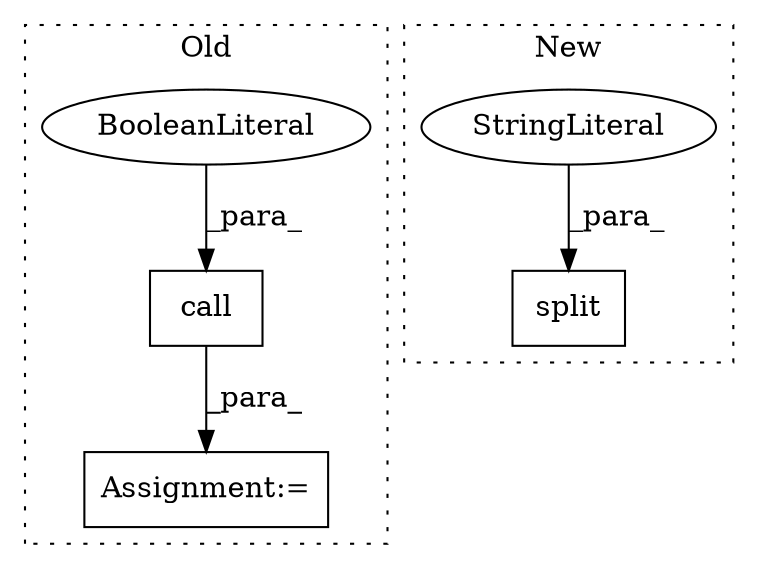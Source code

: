 digraph G {
subgraph cluster0 {
1 [label="call" a="32" s="281,323" l="5,1" shape="box"];
3 [label="BooleanLiteral" a="9" s="319" l="4" shape="ellipse"];
5 [label="Assignment:=" a="7" s="269" l="1" shape="box"];
label = "Old";
style="dotted";
}
subgraph cluster1 {
2 [label="split" a="32" s="776,786" l="6,1" shape="box"];
4 [label="StringLiteral" a="45" s="782" l="4" shape="ellipse"];
label = "New";
style="dotted";
}
1 -> 5 [label="_para_"];
3 -> 1 [label="_para_"];
4 -> 2 [label="_para_"];
}
